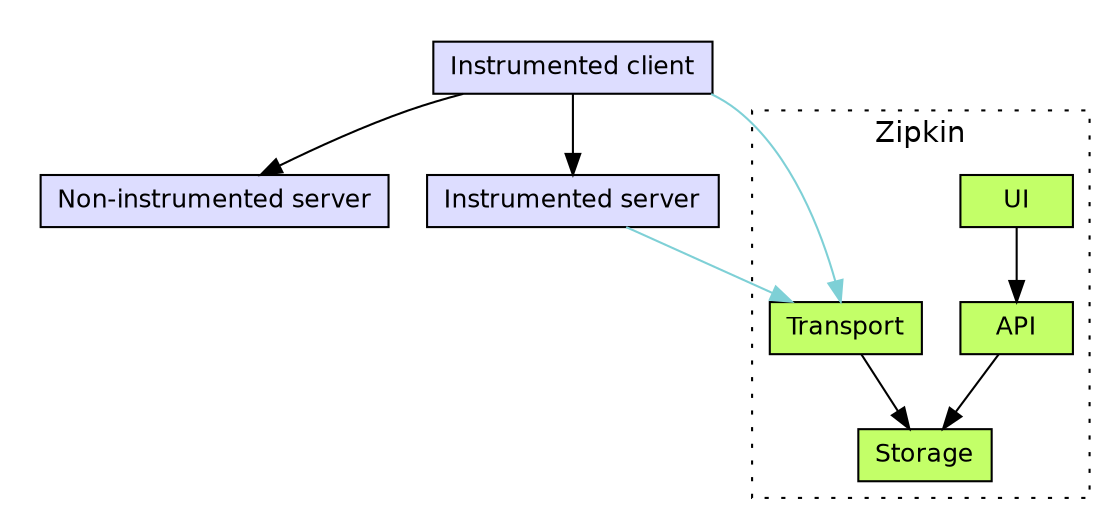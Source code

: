 digraph Architecture {
  node[fontsize=12, height=0.35, fontname=Helvetica, shape=rect];
  fontname=Helvetica;

  subgraph cluster_your_app {
    color=white;
    node[fillcolor="#DDDDFF", style=filled];

    client[label="Instrumented client"];
    uninstrumented_server[label="Non-instrumented server"];
    instrumented_server[label="Instrumented server"];

    client -> instrumented_server;
    client -> uninstrumented_server;
  }
  
  subgraph cluster_zipkin {
    label=Zipkin;
    style=dotted;
    node[fillcolor="#C3FF68", style=filled];


    transport[label=Transport];
    storage[label=Storage];
    api[label=API];
    ui[label=UI];

    transport -> storage;
    ui -> api;
    api -> storage;
  }

  instrumented_server -> transport [color="#7ED0D6"];
  client -> transport [color="#7ED0D6"];

}